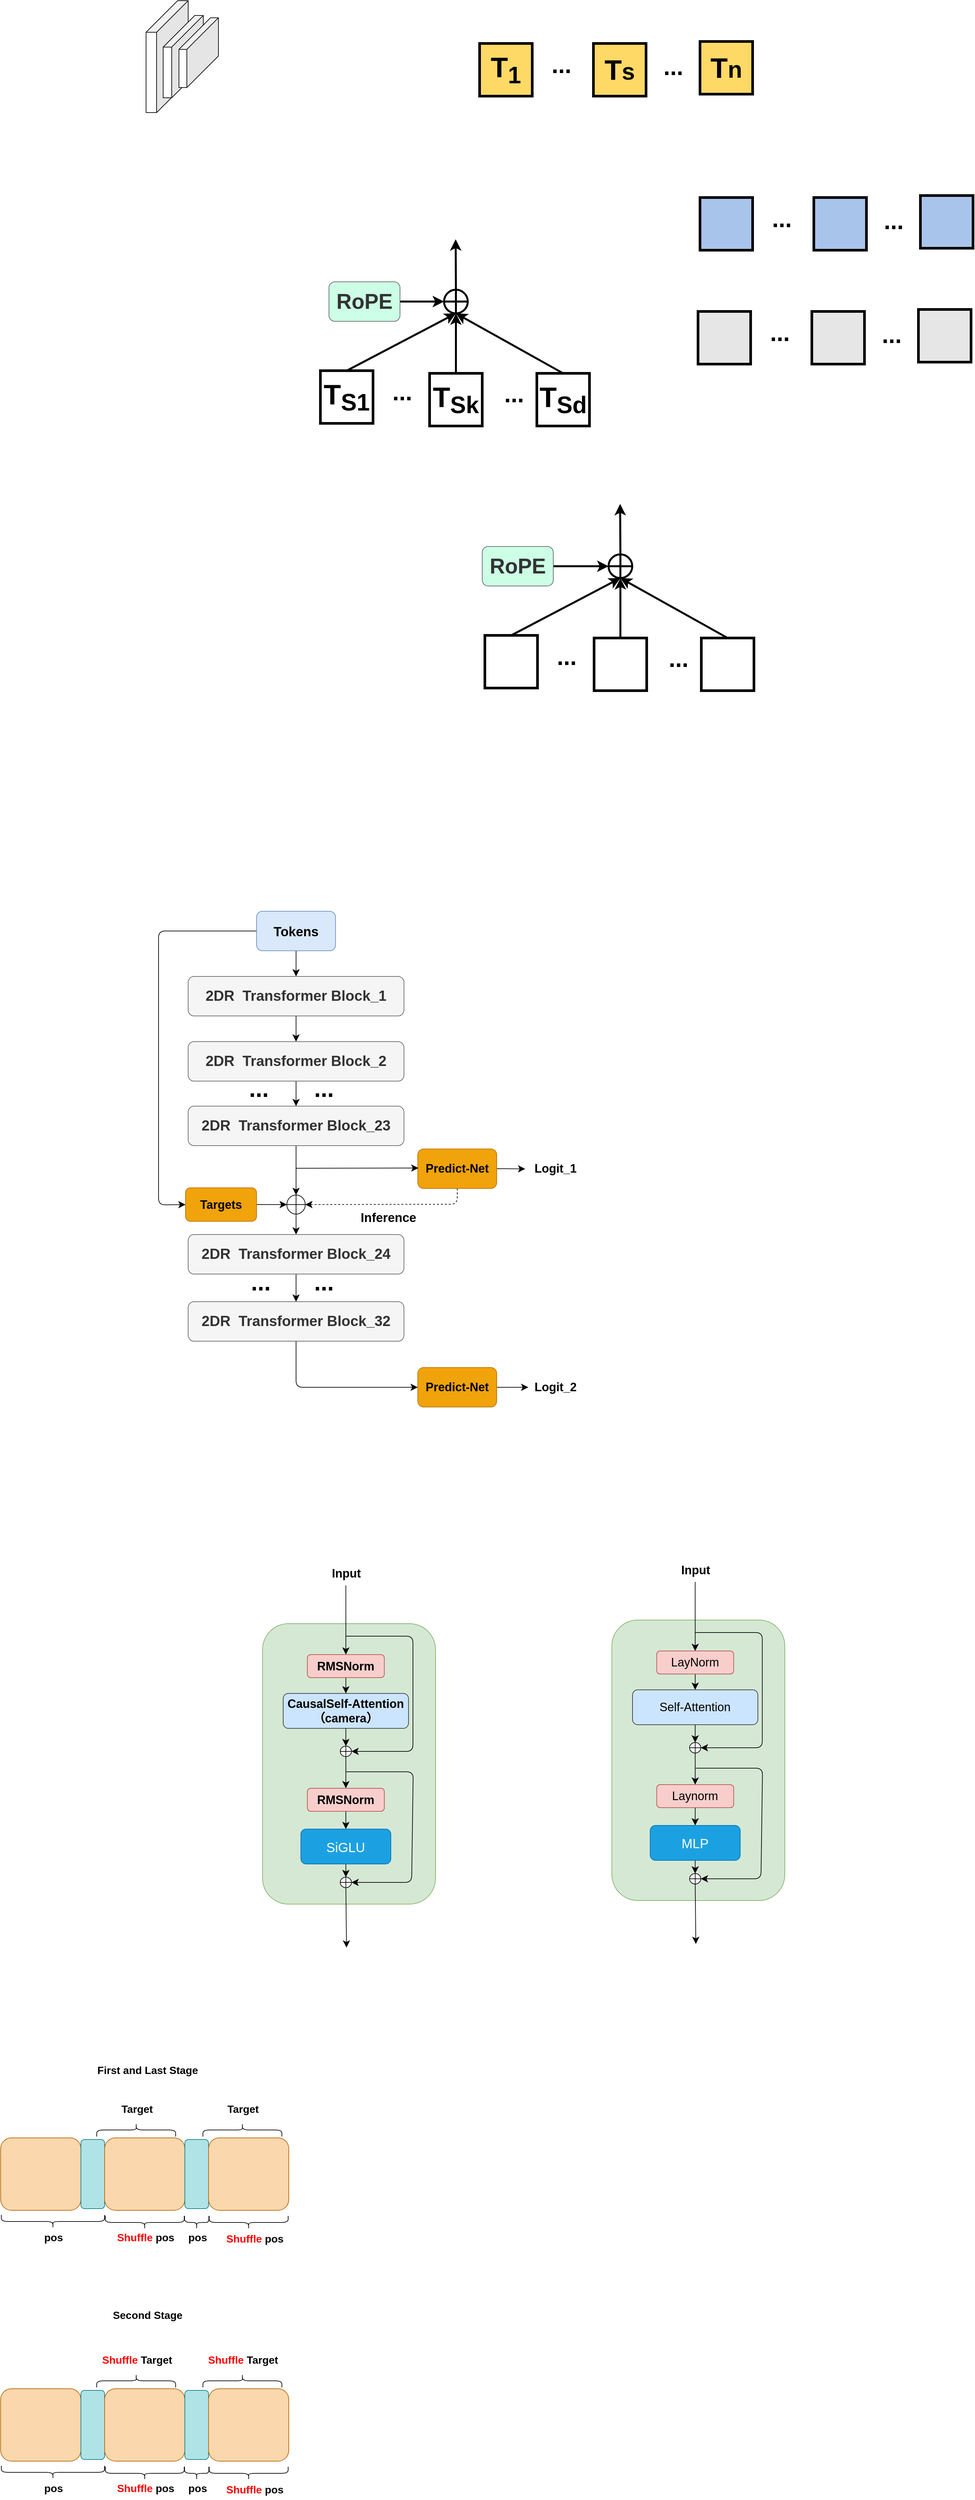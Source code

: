 <mxfile version="25.0.3">
  <diagram name="第 1 页" id="Ulf1pdnDMqi7SPAnJGAT">
    <mxGraphModel dx="1421" dy="1872" grid="0" gridSize="10" guides="1" tooltips="1" connect="1" arrows="1" fold="1" page="0" pageScale="1" pageWidth="827" pageHeight="1169" math="0" shadow="0">
      <root>
        <mxCell id="0" />
        <mxCell id="1" parent="0" />
        <mxCell id="sgSCA6xuzJVySZ0pajvX-1" value="" style="shape=cube;whiteSpace=wrap;html=1;boundedLbl=1;backgroundOutline=1;darkOpacity=0.05;darkOpacity2=0.1;size=48;rotation=0;flipH=1;" vertex="1" parent="1">
          <mxGeometry x="-528" y="-571" width="64" height="170" as="geometry" />
        </mxCell>
        <mxCell id="sgSCA6xuzJVySZ0pajvX-2" value="" style="shape=cube;whiteSpace=wrap;html=1;boundedLbl=1;backgroundOutline=1;darkOpacity=0.05;darkOpacity2=0.1;size=48;rotation=0;flipH=1;" vertex="1" parent="1">
          <mxGeometry x="-502" y="-548.5" width="61" height="125" as="geometry" />
        </mxCell>
        <mxCell id="sgSCA6xuzJVySZ0pajvX-3" value="" style="shape=cube;whiteSpace=wrap;html=1;boundedLbl=1;backgroundOutline=1;darkOpacity=0.05;darkOpacity2=0.1;size=48;rotation=0;flipH=1;" vertex="1" parent="1">
          <mxGeometry x="-478" y="-545" width="60" height="106" as="geometry" />
        </mxCell>
        <mxCell id="sgSCA6xuzJVySZ0pajvX-5" value="&lt;font style=&quot;font-size: 43px;&quot;&gt;&lt;b style=&quot;&quot;&gt;T&lt;sub&gt;1&lt;/sub&gt;&lt;/b&gt;&lt;/font&gt;" style="whiteSpace=wrap;html=1;aspect=fixed;fillColor=#FFD966;strokeColor=#000000;strokeWidth=4;" vertex="1" parent="1">
          <mxGeometry x="-21" y="-506" width="80" height="80" as="geometry" />
        </mxCell>
        <mxCell id="sgSCA6xuzJVySZ0pajvX-6" value="&lt;font style=&quot;&quot;&gt;&lt;b style=&quot;&quot;&gt;&lt;span style=&quot;font-size: 43px;&quot;&gt;T&lt;/span&gt;&lt;span style=&quot;font-size: 35.833px;&quot;&gt;s&lt;/span&gt;&lt;/b&gt;&lt;/font&gt;" style="whiteSpace=wrap;html=1;aspect=fixed;fillColor=#FFD966;strokeColor=#000000;strokeWidth=4;" vertex="1" parent="1">
          <mxGeometry x="152" y="-506" width="80" height="80" as="geometry" />
        </mxCell>
        <mxCell id="sgSCA6xuzJVySZ0pajvX-7" value="&lt;font style=&quot;&quot;&gt;&lt;b style=&quot;&quot;&gt;&lt;span style=&quot;font-size: 43px;&quot;&gt;T&lt;/span&gt;&lt;span style=&quot;font-size: 35.833px;&quot;&gt;n&lt;/span&gt;&lt;/b&gt;&lt;/font&gt;" style="whiteSpace=wrap;html=1;aspect=fixed;fillColor=#FFD966;strokeColor=#000000;strokeWidth=4;" vertex="1" parent="1">
          <mxGeometry x="314" y="-509" width="80" height="80" as="geometry" />
        </mxCell>
        <mxCell id="sgSCA6xuzJVySZ0pajvX-8" value="&lt;font style=&quot;font-size: 36px;&quot;&gt;&lt;b style=&quot;&quot;&gt;...&lt;/b&gt;&lt;/font&gt;" style="text;html=1;align=center;verticalAlign=middle;resizable=0;points=[];autosize=1;strokeColor=none;fillColor=none;fontSize=16;" vertex="1" parent="1">
          <mxGeometry x="79" y="-502" width="48" height="55" as="geometry" />
        </mxCell>
        <mxCell id="sgSCA6xuzJVySZ0pajvX-9" value="&lt;font style=&quot;font-size: 36px;&quot;&gt;&lt;b style=&quot;&quot;&gt;...&lt;/b&gt;&lt;/font&gt;" style="text;html=1;align=center;verticalAlign=middle;resizable=0;points=[];autosize=1;strokeColor=none;fillColor=none;fontSize=16;" vertex="1" parent="1">
          <mxGeometry x="249" y="-499" width="48" height="55" as="geometry" />
        </mxCell>
        <mxCell id="sgSCA6xuzJVySZ0pajvX-19" style="edgeStyle=none;curved=1;rounded=0;orthogonalLoop=1;jettySize=auto;html=1;exitX=0.5;exitY=0;exitDx=0;exitDy=0;entryX=0.5;entryY=1;entryDx=0;entryDy=0;fontSize=12;startSize=8;endSize=8;strokeWidth=3;" edge="1" parent="1" source="sgSCA6xuzJVySZ0pajvX-10" target="sgSCA6xuzJVySZ0pajvX-18">
          <mxGeometry relative="1" as="geometry" />
        </mxCell>
        <mxCell id="sgSCA6xuzJVySZ0pajvX-10" value="&lt;span style=&quot;font-size: 43px;&quot;&gt;&lt;b&gt;T&lt;sub&gt;S1&lt;/sub&gt;&lt;/b&gt;&lt;/span&gt;" style="whiteSpace=wrap;html=1;aspect=fixed;fillColor=none;strokeColor=#000000;strokeWidth=4;" vertex="1" parent="1">
          <mxGeometry x="-263" y="-9" width="80" height="80" as="geometry" />
        </mxCell>
        <mxCell id="sgSCA6xuzJVySZ0pajvX-13" value="&lt;font style=&quot;font-size: 36px;&quot;&gt;&lt;b style=&quot;&quot;&gt;...&lt;/b&gt;&lt;/font&gt;" style="text;html=1;align=center;verticalAlign=middle;resizable=0;points=[];autosize=1;strokeColor=none;fillColor=none;fontSize=16;" vertex="1" parent="1">
          <mxGeometry x="-163" y="-5" width="48" height="55" as="geometry" />
        </mxCell>
        <mxCell id="sgSCA6xuzJVySZ0pajvX-14" value="&lt;font style=&quot;font-size: 36px;&quot;&gt;&lt;b style=&quot;&quot;&gt;...&lt;/b&gt;&lt;/font&gt;" style="text;html=1;align=center;verticalAlign=middle;resizable=0;points=[];autosize=1;strokeColor=none;fillColor=none;fontSize=16;" vertex="1" parent="1">
          <mxGeometry x="7" y="-2" width="48" height="55" as="geometry" />
        </mxCell>
        <mxCell id="sgSCA6xuzJVySZ0pajvX-20" style="edgeStyle=none;curved=1;rounded=0;orthogonalLoop=1;jettySize=auto;html=1;exitX=0.5;exitY=0;exitDx=0;exitDy=0;entryX=0.5;entryY=1;entryDx=0;entryDy=0;fontSize=12;startSize=8;endSize=8;strokeWidth=3;" edge="1" parent="1" source="sgSCA6xuzJVySZ0pajvX-16" target="sgSCA6xuzJVySZ0pajvX-18">
          <mxGeometry relative="1" as="geometry" />
        </mxCell>
        <mxCell id="sgSCA6xuzJVySZ0pajvX-16" value="&lt;span style=&quot;font-size: 43px;&quot;&gt;&lt;b&gt;T&lt;sub&gt;Sk&lt;/sub&gt;&lt;/b&gt;&lt;/span&gt;" style="whiteSpace=wrap;html=1;aspect=fixed;fillColor=none;strokeColor=#000000;strokeWidth=4;" vertex="1" parent="1">
          <mxGeometry x="-97" y="-5" width="80" height="80" as="geometry" />
        </mxCell>
        <mxCell id="sgSCA6xuzJVySZ0pajvX-21" style="edgeStyle=none;curved=1;rounded=0;orthogonalLoop=1;jettySize=auto;html=1;exitX=0.5;exitY=0;exitDx=0;exitDy=0;entryX=0.5;entryY=1;entryDx=0;entryDy=0;fontSize=12;startSize=8;endSize=8;strokeWidth=3;" edge="1" parent="1" source="sgSCA6xuzJVySZ0pajvX-17" target="sgSCA6xuzJVySZ0pajvX-18">
          <mxGeometry relative="1" as="geometry" />
        </mxCell>
        <mxCell id="sgSCA6xuzJVySZ0pajvX-17" value="&lt;span style=&quot;font-size: 43px;&quot;&gt;&lt;b&gt;T&lt;sub&gt;Sd&lt;/sub&gt;&lt;/b&gt;&lt;/span&gt;" style="whiteSpace=wrap;html=1;aspect=fixed;fillColor=none;strokeColor=#000000;strokeWidth=4;" vertex="1" parent="1">
          <mxGeometry x="66" y="-5" width="80" height="80" as="geometry" />
        </mxCell>
        <mxCell id="sgSCA6xuzJVySZ0pajvX-22" style="edgeStyle=none;curved=1;rounded=0;orthogonalLoop=1;jettySize=auto;html=1;exitX=0.5;exitY=0;exitDx=0;exitDy=0;fontSize=12;startSize=8;endSize=8;strokeWidth=3;" edge="1" parent="1" source="sgSCA6xuzJVySZ0pajvX-18">
          <mxGeometry relative="1" as="geometry">
            <mxPoint x="-57.412" y="-208.669" as="targetPoint" />
          </mxGeometry>
        </mxCell>
        <mxCell id="sgSCA6xuzJVySZ0pajvX-18" value="" style="shape=orEllipse;perimeter=ellipsePerimeter;whiteSpace=wrap;html=1;backgroundOutline=1;strokeWidth=3;" vertex="1" parent="1">
          <mxGeometry x="-75" y="-132" width="36" height="36" as="geometry" />
        </mxCell>
        <mxCell id="sgSCA6xuzJVySZ0pajvX-23" value="" style="whiteSpace=wrap;html=1;aspect=fixed;fillColor=#A9C4EB;strokeColor=#000000;strokeWidth=4;" vertex="1" parent="1">
          <mxGeometry x="314" y="-272" width="80" height="80" as="geometry" />
        </mxCell>
        <mxCell id="sgSCA6xuzJVySZ0pajvX-24" value="" style="whiteSpace=wrap;html=1;aspect=fixed;fillColor=#A9C4EB;strokeColor=#000000;strokeWidth=4;" vertex="1" parent="1">
          <mxGeometry x="487" y="-272" width="80" height="80" as="geometry" />
        </mxCell>
        <mxCell id="sgSCA6xuzJVySZ0pajvX-25" value="" style="whiteSpace=wrap;html=1;aspect=fixed;fillColor=#A9C4EB;strokeColor=#000000;strokeWidth=4;" vertex="1" parent="1">
          <mxGeometry x="649" y="-275" width="80" height="80" as="geometry" />
        </mxCell>
        <mxCell id="sgSCA6xuzJVySZ0pajvX-26" value="&lt;font style=&quot;font-size: 36px;&quot;&gt;&lt;b style=&quot;&quot;&gt;...&lt;/b&gt;&lt;/font&gt;" style="text;html=1;align=center;verticalAlign=middle;resizable=0;points=[];autosize=1;strokeColor=none;fillColor=none;fontSize=16;" vertex="1" parent="1">
          <mxGeometry x="414" y="-268" width="48" height="55" as="geometry" />
        </mxCell>
        <mxCell id="sgSCA6xuzJVySZ0pajvX-27" value="&lt;font style=&quot;font-size: 36px;&quot;&gt;&lt;b style=&quot;&quot;&gt;...&lt;/b&gt;&lt;/font&gt;" style="text;html=1;align=center;verticalAlign=middle;resizable=0;points=[];autosize=1;strokeColor=none;fillColor=none;fontSize=16;" vertex="1" parent="1">
          <mxGeometry x="584" y="-265" width="48" height="55" as="geometry" />
        </mxCell>
        <mxCell id="sgSCA6xuzJVySZ0pajvX-28" value="" style="whiteSpace=wrap;html=1;aspect=fixed;fillColor=#E6E6E6;strokeColor=#000000;strokeWidth=4;" vertex="1" parent="1">
          <mxGeometry x="311" y="-99" width="80" height="80" as="geometry" />
        </mxCell>
        <mxCell id="sgSCA6xuzJVySZ0pajvX-29" value="" style="whiteSpace=wrap;html=1;aspect=fixed;fillColor=#E6E6E6;strokeColor=#000000;strokeWidth=4;" vertex="1" parent="1">
          <mxGeometry x="484" y="-99" width="80" height="80" as="geometry" />
        </mxCell>
        <mxCell id="sgSCA6xuzJVySZ0pajvX-30" value="" style="whiteSpace=wrap;html=1;aspect=fixed;fillColor=#E6E6E6;strokeColor=#000000;strokeWidth=4;" vertex="1" parent="1">
          <mxGeometry x="646" y="-102" width="80" height="80" as="geometry" />
        </mxCell>
        <mxCell id="sgSCA6xuzJVySZ0pajvX-31" value="&lt;font style=&quot;font-size: 36px;&quot;&gt;&lt;b style=&quot;&quot;&gt;...&lt;/b&gt;&lt;/font&gt;" style="text;html=1;align=center;verticalAlign=middle;resizable=0;points=[];autosize=1;strokeColor=none;fillColor=none;fontSize=16;" vertex="1" parent="1">
          <mxGeometry x="411" y="-95" width="48" height="55" as="geometry" />
        </mxCell>
        <mxCell id="sgSCA6xuzJVySZ0pajvX-32" value="&lt;font style=&quot;font-size: 36px;&quot;&gt;&lt;b style=&quot;&quot;&gt;...&lt;/b&gt;&lt;/font&gt;" style="text;html=1;align=center;verticalAlign=middle;resizable=0;points=[];autosize=1;strokeColor=none;fillColor=none;fontSize=16;" vertex="1" parent="1">
          <mxGeometry x="581" y="-92" width="48" height="55" as="geometry" />
        </mxCell>
        <mxCell id="sgSCA6xuzJVySZ0pajvX-33" style="edgeStyle=none;curved=1;rounded=0;orthogonalLoop=1;jettySize=auto;html=1;exitX=0.5;exitY=0;exitDx=0;exitDy=0;entryX=0.5;entryY=1;entryDx=0;entryDy=0;fontSize=12;startSize=8;endSize=8;strokeWidth=3;" edge="1" parent="1" source="sgSCA6xuzJVySZ0pajvX-34" target="sgSCA6xuzJVySZ0pajvX-42">
          <mxGeometry relative="1" as="geometry" />
        </mxCell>
        <mxCell id="sgSCA6xuzJVySZ0pajvX-34" value="" style="whiteSpace=wrap;html=1;aspect=fixed;fillColor=none;strokeColor=#000000;strokeWidth=4;" vertex="1" parent="1">
          <mxGeometry x="-13" y="393" width="80" height="80" as="geometry" />
        </mxCell>
        <mxCell id="sgSCA6xuzJVySZ0pajvX-35" value="&lt;font style=&quot;font-size: 36px;&quot;&gt;&lt;b style=&quot;&quot;&gt;...&lt;/b&gt;&lt;/font&gt;" style="text;html=1;align=center;verticalAlign=middle;resizable=0;points=[];autosize=1;strokeColor=none;fillColor=none;fontSize=16;" vertex="1" parent="1">
          <mxGeometry x="87" y="397" width="48" height="55" as="geometry" />
        </mxCell>
        <mxCell id="sgSCA6xuzJVySZ0pajvX-36" value="&lt;font style=&quot;font-size: 36px;&quot;&gt;&lt;b style=&quot;&quot;&gt;...&lt;/b&gt;&lt;/font&gt;" style="text;html=1;align=center;verticalAlign=middle;resizable=0;points=[];autosize=1;strokeColor=none;fillColor=none;fontSize=16;" vertex="1" parent="1">
          <mxGeometry x="257" y="400" width="48" height="55" as="geometry" />
        </mxCell>
        <mxCell id="sgSCA6xuzJVySZ0pajvX-37" style="edgeStyle=none;curved=1;rounded=0;orthogonalLoop=1;jettySize=auto;html=1;exitX=0.5;exitY=0;exitDx=0;exitDy=0;entryX=0.5;entryY=1;entryDx=0;entryDy=0;fontSize=12;startSize=8;endSize=8;strokeWidth=3;" edge="1" parent="1" source="sgSCA6xuzJVySZ0pajvX-38" target="sgSCA6xuzJVySZ0pajvX-42">
          <mxGeometry relative="1" as="geometry" />
        </mxCell>
        <mxCell id="sgSCA6xuzJVySZ0pajvX-38" value="" style="whiteSpace=wrap;html=1;aspect=fixed;fillColor=none;strokeColor=#000000;strokeWidth=4;" vertex="1" parent="1">
          <mxGeometry x="153" y="397" width="80" height="80" as="geometry" />
        </mxCell>
        <mxCell id="sgSCA6xuzJVySZ0pajvX-39" style="edgeStyle=none;curved=1;rounded=0;orthogonalLoop=1;jettySize=auto;html=1;exitX=0.5;exitY=0;exitDx=0;exitDy=0;entryX=0.5;entryY=1;entryDx=0;entryDy=0;fontSize=12;startSize=8;endSize=8;strokeWidth=3;" edge="1" parent="1" source="sgSCA6xuzJVySZ0pajvX-40" target="sgSCA6xuzJVySZ0pajvX-42">
          <mxGeometry relative="1" as="geometry" />
        </mxCell>
        <mxCell id="sgSCA6xuzJVySZ0pajvX-40" value="" style="whiteSpace=wrap;html=1;aspect=fixed;fillColor=none;strokeColor=#000000;strokeWidth=4;" vertex="1" parent="1">
          <mxGeometry x="316" y="397" width="80" height="80" as="geometry" />
        </mxCell>
        <mxCell id="sgSCA6xuzJVySZ0pajvX-41" style="edgeStyle=none;curved=1;rounded=0;orthogonalLoop=1;jettySize=auto;html=1;exitX=0.5;exitY=0;exitDx=0;exitDy=0;fontSize=12;startSize=8;endSize=8;strokeWidth=3;" edge="1" parent="1" source="sgSCA6xuzJVySZ0pajvX-42">
          <mxGeometry relative="1" as="geometry">
            <mxPoint x="192.588" y="193.331" as="targetPoint" />
          </mxGeometry>
        </mxCell>
        <mxCell id="sgSCA6xuzJVySZ0pajvX-42" value="" style="shape=orEllipse;perimeter=ellipsePerimeter;whiteSpace=wrap;html=1;backgroundOutline=1;strokeWidth=3;" vertex="1" parent="1">
          <mxGeometry x="175" y="270" width="36" height="36" as="geometry" />
        </mxCell>
        <mxCell id="sgSCA6xuzJVySZ0pajvX-45" style="edgeStyle=none;curved=1;rounded=0;orthogonalLoop=1;jettySize=auto;html=1;entryX=0;entryY=0.5;entryDx=0;entryDy=0;fontSize=12;startSize=8;endSize=8;strokeWidth=3;" edge="1" parent="1" source="sgSCA6xuzJVySZ0pajvX-44" target="sgSCA6xuzJVySZ0pajvX-18">
          <mxGeometry relative="1" as="geometry" />
        </mxCell>
        <mxCell id="sgSCA6xuzJVySZ0pajvX-44" value="&lt;b&gt;&lt;font style=&quot;font-size: 32px;&quot;&gt;RoPE&lt;/font&gt;&lt;/b&gt;" style="rounded=1;whiteSpace=wrap;html=1;fillColor=#CCFFE6;fontColor=#333333;strokeColor=#666666;" vertex="1" parent="1">
          <mxGeometry x="-250" y="-144" width="108" height="60" as="geometry" />
        </mxCell>
        <mxCell id="sgSCA6xuzJVySZ0pajvX-47" style="edgeStyle=none;curved=1;rounded=0;orthogonalLoop=1;jettySize=auto;html=1;entryX=0;entryY=0.5;entryDx=0;entryDy=0;fontSize=12;startSize=8;endSize=8;strokeWidth=3;" edge="1" parent="1" source="sgSCA6xuzJVySZ0pajvX-46" target="sgSCA6xuzJVySZ0pajvX-42">
          <mxGeometry relative="1" as="geometry" />
        </mxCell>
        <mxCell id="sgSCA6xuzJVySZ0pajvX-46" value="&lt;b&gt;&lt;font style=&quot;font-size: 32px;&quot;&gt;RoPE&lt;/font&gt;&lt;/b&gt;" style="rounded=1;whiteSpace=wrap;html=1;fillColor=#CCFFE6;fontColor=#333333;strokeColor=#666666;" vertex="1" parent="1">
          <mxGeometry x="-17" y="258" width="108" height="60" as="geometry" />
        </mxCell>
        <mxCell id="sgSCA6xuzJVySZ0pajvX-50" style="edgeStyle=none;curved=1;rounded=0;orthogonalLoop=1;jettySize=auto;html=1;exitX=0.5;exitY=1;exitDx=0;exitDy=0;entryX=0.5;entryY=0;entryDx=0;entryDy=0;fontSize=12;startSize=8;endSize=8;" edge="1" parent="1" source="sgSCA6xuzJVySZ0pajvX-48" target="sgSCA6xuzJVySZ0pajvX-49">
          <mxGeometry relative="1" as="geometry" />
        </mxCell>
        <mxCell id="sgSCA6xuzJVySZ0pajvX-48" value="&lt;font style=&quot;font-size: 22px;&quot;&gt;&lt;b&gt;2DR&amp;nbsp; Transformer Block_1&lt;/b&gt;&lt;/font&gt;" style="rounded=1;whiteSpace=wrap;html=1;fillColor=#f5f5f5;fontColor=#333333;strokeColor=#666666;" vertex="1" parent="1">
          <mxGeometry x="-464" y="911" width="328" height="60" as="geometry" />
        </mxCell>
        <mxCell id="sgSCA6xuzJVySZ0pajvX-60" style="edgeStyle=none;curved=1;rounded=0;orthogonalLoop=1;jettySize=auto;html=1;exitX=0.5;exitY=1;exitDx=0;exitDy=0;fontSize=12;startSize=8;endSize=8;entryX=0.5;entryY=0;entryDx=0;entryDy=0;" edge="1" parent="1" source="sgSCA6xuzJVySZ0pajvX-49" target="sgSCA6xuzJVySZ0pajvX-59">
          <mxGeometry relative="1" as="geometry">
            <mxPoint x="-299.765" y="1136.429" as="targetPoint" />
          </mxGeometry>
        </mxCell>
        <mxCell id="sgSCA6xuzJVySZ0pajvX-49" value="&lt;font style=&quot;font-size: 22px;&quot;&gt;&lt;b&gt;2DR&amp;nbsp; Transformer Block_2&lt;/b&gt;&lt;/font&gt;" style="rounded=1;whiteSpace=wrap;html=1;fillColor=#f5f5f5;fontColor=#333333;strokeColor=#666666;" vertex="1" parent="1">
          <mxGeometry x="-464" y="1010" width="328" height="60" as="geometry" />
        </mxCell>
        <mxCell id="sgSCA6xuzJVySZ0pajvX-58" style="edgeStyle=none;curved=1;rounded=0;orthogonalLoop=1;jettySize=auto;html=1;exitX=0.5;exitY=1;exitDx=0;exitDy=0;entryX=0.5;entryY=0;entryDx=0;entryDy=0;fontSize=12;startSize=8;endSize=8;" edge="1" parent="1" source="sgSCA6xuzJVySZ0pajvX-57" target="sgSCA6xuzJVySZ0pajvX-48">
          <mxGeometry relative="1" as="geometry" />
        </mxCell>
        <mxCell id="sgSCA6xuzJVySZ0pajvX-123" style="edgeStyle=none;curved=0;rounded=1;orthogonalLoop=1;jettySize=auto;html=1;exitX=0;exitY=0.5;exitDx=0;exitDy=0;entryX=0;entryY=0.5;entryDx=0;entryDy=0;fontSize=12;startSize=8;endSize=8;" edge="1" parent="1" source="sgSCA6xuzJVySZ0pajvX-57" target="sgSCA6xuzJVySZ0pajvX-80">
          <mxGeometry relative="1" as="geometry">
            <Array as="points">
              <mxPoint x="-509" y="842" />
              <mxPoint x="-509" y="1258" />
            </Array>
          </mxGeometry>
        </mxCell>
        <mxCell id="sgSCA6xuzJVySZ0pajvX-57" value="&lt;b&gt;&lt;font style=&quot;font-size: 20px;&quot;&gt;Tokens&lt;/font&gt;&lt;/b&gt;" style="rounded=1;whiteSpace=wrap;html=1;fillColor=#dae8fc;strokeColor=#6c8ebf;" vertex="1" parent="1">
          <mxGeometry x="-360" y="812" width="120" height="60" as="geometry" />
        </mxCell>
        <mxCell id="sgSCA6xuzJVySZ0pajvX-63" style="edgeStyle=none;curved=1;rounded=0;orthogonalLoop=1;jettySize=auto;html=1;exitX=0.5;exitY=1;exitDx=0;exitDy=0;fontSize=12;startSize=8;endSize=8;entryX=0.5;entryY=0;entryDx=0;entryDy=0;" edge="1" parent="1" source="sgSCA6xuzJVySZ0pajvX-59" target="sgSCA6xuzJVySZ0pajvX-68">
          <mxGeometry relative="1" as="geometry">
            <mxPoint x="-300" y="1259" as="targetPoint" />
          </mxGeometry>
        </mxCell>
        <mxCell id="sgSCA6xuzJVySZ0pajvX-59" value="&lt;font style=&quot;font-size: 22px;&quot;&gt;&lt;b&gt;2DR&amp;nbsp; Transformer Block_23&lt;/b&gt;&lt;/font&gt;" style="rounded=1;whiteSpace=wrap;html=1;fillColor=#f5f5f5;fontColor=#333333;strokeColor=#666666;" vertex="1" parent="1">
          <mxGeometry x="-464" y="1108" width="328" height="60" as="geometry" />
        </mxCell>
        <mxCell id="sgSCA6xuzJVySZ0pajvX-61" value="&lt;font style=&quot;font-size: 36px;&quot;&gt;&lt;b style=&quot;&quot;&gt;...&lt;/b&gt;&lt;/font&gt;" style="text;html=1;align=center;verticalAlign=middle;resizable=0;points=[];autosize=1;strokeColor=none;fillColor=none;fontSize=16;" vertex="1" parent="1">
          <mxGeometry x="-381" y="1053" width="48" height="55" as="geometry" />
        </mxCell>
        <mxCell id="sgSCA6xuzJVySZ0pajvX-62" value="&lt;font style=&quot;font-size: 36px;&quot;&gt;&lt;b style=&quot;&quot;&gt;...&lt;/b&gt;&lt;/font&gt;" style="text;html=1;align=center;verticalAlign=middle;resizable=0;points=[];autosize=1;strokeColor=none;fillColor=none;fontSize=16;" vertex="1" parent="1">
          <mxGeometry x="-282" y="1053" width="48" height="55" as="geometry" />
        </mxCell>
        <mxCell id="sgSCA6xuzJVySZ0pajvX-69" style="edgeStyle=none;curved=1;rounded=0;orthogonalLoop=1;jettySize=auto;html=1;exitX=1;exitY=0.5;exitDx=0;exitDy=0;fontSize=12;startSize=8;endSize=8;" edge="1" parent="1" source="sgSCA6xuzJVySZ0pajvX-64">
          <mxGeometry relative="1" as="geometry">
            <mxPoint x="48.344" y="1203.353" as="targetPoint" />
          </mxGeometry>
        </mxCell>
        <mxCell id="sgSCA6xuzJVySZ0pajvX-70" style="edgeStyle=none;curved=0;rounded=1;orthogonalLoop=1;jettySize=auto;html=1;exitX=0.5;exitY=1;exitDx=0;exitDy=0;entryX=1;entryY=0.5;entryDx=0;entryDy=0;fontSize=12;startSize=8;endSize=8;dashed=1;" edge="1" parent="1" source="sgSCA6xuzJVySZ0pajvX-64" target="sgSCA6xuzJVySZ0pajvX-68">
          <mxGeometry relative="1" as="geometry">
            <Array as="points">
              <mxPoint x="-55" y="1257" />
            </Array>
          </mxGeometry>
        </mxCell>
        <mxCell id="sgSCA6xuzJVySZ0pajvX-64" value="&lt;b&gt;&lt;font style=&quot;font-size: 18px;&quot;&gt;Predict-Net&lt;/font&gt;&lt;/b&gt;" style="rounded=1;whiteSpace=wrap;html=1;fillColor=#f0a30a;fontColor=#000000;strokeColor=#BD7000;" vertex="1" parent="1">
          <mxGeometry x="-115" y="1173" width="120" height="60" as="geometry" />
        </mxCell>
        <mxCell id="sgSCA6xuzJVySZ0pajvX-67" value="" style="endArrow=classic;html=1;rounded=0;fontSize=12;startSize=8;endSize=8;curved=1;" edge="1" parent="1">
          <mxGeometry width="50" height="50" relative="1" as="geometry">
            <mxPoint x="-300" y="1202.41" as="sourcePoint" />
            <mxPoint x="-114" y="1202" as="targetPoint" />
          </mxGeometry>
        </mxCell>
        <mxCell id="sgSCA6xuzJVySZ0pajvX-73" style="edgeStyle=none;curved=1;rounded=0;orthogonalLoop=1;jettySize=auto;html=1;exitX=0.5;exitY=1;exitDx=0;exitDy=0;entryX=0.5;entryY=0;entryDx=0;entryDy=0;fontSize=12;startSize=8;endSize=8;" edge="1" parent="1" source="sgSCA6xuzJVySZ0pajvX-68" target="sgSCA6xuzJVySZ0pajvX-72">
          <mxGeometry relative="1" as="geometry" />
        </mxCell>
        <mxCell id="sgSCA6xuzJVySZ0pajvX-68" value="" style="shape=orEllipse;perimeter=ellipsePerimeter;whiteSpace=wrap;html=1;backgroundOutline=1;" vertex="1" parent="1">
          <mxGeometry x="-314" y="1243" width="28" height="29" as="geometry" />
        </mxCell>
        <mxCell id="sgSCA6xuzJVySZ0pajvX-71" value="&lt;b&gt;&lt;font style=&quot;font-size: 18px;&quot;&gt;Logit_1&lt;/font&gt;&lt;/b&gt;" style="text;html=1;align=center;verticalAlign=middle;resizable=0;points=[];autosize=1;strokeColor=none;fillColor=none;fontSize=16;" vertex="1" parent="1">
          <mxGeometry x="53" y="1186" width="82" height="34" as="geometry" />
        </mxCell>
        <mxCell id="sgSCA6xuzJVySZ0pajvX-75" style="edgeStyle=none;curved=1;rounded=0;orthogonalLoop=1;jettySize=auto;html=1;exitX=0.5;exitY=1;exitDx=0;exitDy=0;entryX=0.5;entryY=0;entryDx=0;entryDy=0;fontSize=12;startSize=8;endSize=8;" edge="1" parent="1" source="sgSCA6xuzJVySZ0pajvX-72" target="sgSCA6xuzJVySZ0pajvX-74">
          <mxGeometry relative="1" as="geometry" />
        </mxCell>
        <mxCell id="sgSCA6xuzJVySZ0pajvX-72" value="&lt;font style=&quot;font-size: 22px;&quot;&gt;&lt;b&gt;2DR&amp;nbsp; Transformer Block_24&lt;/b&gt;&lt;/font&gt;" style="rounded=1;whiteSpace=wrap;html=1;fillColor=#f5f5f5;fontColor=#333333;strokeColor=#666666;" vertex="1" parent="1">
          <mxGeometry x="-464" y="1303" width="328" height="60" as="geometry" />
        </mxCell>
        <mxCell id="sgSCA6xuzJVySZ0pajvX-83" style="edgeStyle=none;curved=0;rounded=1;orthogonalLoop=1;jettySize=auto;html=1;exitX=0.5;exitY=1;exitDx=0;exitDy=0;entryX=0;entryY=0.5;entryDx=0;entryDy=0;fontSize=12;startSize=8;endSize=8;" edge="1" parent="1" source="sgSCA6xuzJVySZ0pajvX-74" target="sgSCA6xuzJVySZ0pajvX-82">
          <mxGeometry relative="1" as="geometry">
            <Array as="points">
              <mxPoint x="-300" y="1535" />
            </Array>
          </mxGeometry>
        </mxCell>
        <mxCell id="sgSCA6xuzJVySZ0pajvX-74" value="&lt;font style=&quot;font-size: 22px;&quot;&gt;&lt;b&gt;2DR&amp;nbsp; Transformer Block_32&lt;/b&gt;&lt;/font&gt;" style="rounded=1;whiteSpace=wrap;html=1;fillColor=#f5f5f5;fontColor=#333333;strokeColor=#666666;" vertex="1" parent="1">
          <mxGeometry x="-464" y="1405" width="328" height="60" as="geometry" />
        </mxCell>
        <mxCell id="sgSCA6xuzJVySZ0pajvX-76" value="&lt;font style=&quot;font-size: 36px;&quot;&gt;&lt;b style=&quot;&quot;&gt;...&lt;/b&gt;&lt;/font&gt;" style="text;html=1;align=center;verticalAlign=middle;resizable=0;points=[];autosize=1;strokeColor=none;fillColor=none;fontSize=16;" vertex="1" parent="1">
          <mxGeometry x="-378" y="1347" width="48" height="55" as="geometry" />
        </mxCell>
        <mxCell id="sgSCA6xuzJVySZ0pajvX-77" value="&lt;font style=&quot;font-size: 36px;&quot;&gt;&lt;b style=&quot;&quot;&gt;...&lt;/b&gt;&lt;/font&gt;" style="text;html=1;align=center;verticalAlign=middle;resizable=0;points=[];autosize=1;strokeColor=none;fillColor=none;fontSize=16;" vertex="1" parent="1">
          <mxGeometry x="-282" y="1347" width="48" height="55" as="geometry" />
        </mxCell>
        <mxCell id="sgSCA6xuzJVySZ0pajvX-78" value="&lt;b&gt;&lt;font style=&quot;font-size: 19px;&quot;&gt;Inference&lt;/font&gt;&lt;/b&gt;" style="text;html=1;align=center;verticalAlign=middle;resizable=0;points=[];autosize=1;strokeColor=none;fillColor=none;fontSize=16;" vertex="1" parent="1">
          <mxGeometry x="-211" y="1260" width="102" height="35" as="geometry" />
        </mxCell>
        <mxCell id="sgSCA6xuzJVySZ0pajvX-81" style="edgeStyle=none;curved=1;rounded=0;orthogonalLoop=1;jettySize=auto;html=1;exitX=1;exitY=0.5;exitDx=0;exitDy=0;entryX=0;entryY=0.5;entryDx=0;entryDy=0;fontSize=12;startSize=8;endSize=8;" edge="1" parent="1" source="sgSCA6xuzJVySZ0pajvX-80" target="sgSCA6xuzJVySZ0pajvX-68">
          <mxGeometry relative="1" as="geometry" />
        </mxCell>
        <mxCell id="sgSCA6xuzJVySZ0pajvX-80" value="&lt;span style=&quot;font-size: 18px;&quot;&gt;&lt;b&gt;Targets&lt;/b&gt;&lt;/span&gt;" style="rounded=1;whiteSpace=wrap;html=1;fillColor=#f0a30a;fontColor=#000000;strokeColor=#BD7000;" vertex="1" parent="1">
          <mxGeometry x="-468" y="1232" width="108" height="51" as="geometry" />
        </mxCell>
        <mxCell id="sgSCA6xuzJVySZ0pajvX-85" style="edgeStyle=none;curved=1;rounded=0;orthogonalLoop=1;jettySize=auto;html=1;exitX=1;exitY=0.5;exitDx=0;exitDy=0;fontSize=12;startSize=8;endSize=8;" edge="1" parent="1" source="sgSCA6xuzJVySZ0pajvX-82" target="sgSCA6xuzJVySZ0pajvX-84">
          <mxGeometry relative="1" as="geometry" />
        </mxCell>
        <mxCell id="sgSCA6xuzJVySZ0pajvX-82" value="&lt;b&gt;&lt;font style=&quot;font-size: 18px;&quot;&gt;Predict-Net&lt;/font&gt;&lt;/b&gt;" style="rounded=1;whiteSpace=wrap;html=1;fillColor=#f0a30a;fontColor=#000000;strokeColor=#BD7000;" vertex="1" parent="1">
          <mxGeometry x="-115" y="1505" width="120" height="60" as="geometry" />
        </mxCell>
        <mxCell id="sgSCA6xuzJVySZ0pajvX-84" value="&lt;b&gt;&lt;font style=&quot;font-size: 18px;&quot;&gt;Logit_2&lt;/font&gt;&lt;/b&gt;" style="text;html=1;align=center;verticalAlign=middle;resizable=0;points=[];autosize=1;strokeColor=none;fillColor=none;fontSize=16;" vertex="1" parent="1">
          <mxGeometry x="53" y="1518" width="82" height="34" as="geometry" />
        </mxCell>
        <mxCell id="sgSCA6xuzJVySZ0pajvX-86" value="" style="rounded=1;whiteSpace=wrap;html=1;fillColor=#d5e8d4;strokeColor=#82b366;" vertex="1" parent="1">
          <mxGeometry x="-351" y="1894" width="263" height="426" as="geometry" />
        </mxCell>
        <mxCell id="sgSCA6xuzJVySZ0pajvX-87" style="edgeStyle=none;curved=1;rounded=0;orthogonalLoop=1;jettySize=auto;html=1;exitX=0.5;exitY=1;exitDx=0;exitDy=0;fontSize=12;startSize=8;endSize=8;entryX=0.5;entryY=0;entryDx=0;entryDy=0;" edge="1" parent="1" target="sgSCA6xuzJVySZ0pajvX-90">
          <mxGeometry relative="1" as="geometry">
            <mxPoint x="-224.363" y="1894.974" as="targetPoint" />
            <mxPoint x="-224.3" y="1836.0" as="sourcePoint" />
          </mxGeometry>
        </mxCell>
        <mxCell id="sgSCA6xuzJVySZ0pajvX-89" style="edgeStyle=none;curved=1;rounded=0;orthogonalLoop=1;jettySize=auto;html=1;exitX=0.5;exitY=1;exitDx=0;exitDy=0;entryX=0.5;entryY=0;entryDx=0;entryDy=0;fontSize=12;startSize=8;endSize=8;" edge="1" parent="1" source="sgSCA6xuzJVySZ0pajvX-90" target="sgSCA6xuzJVySZ0pajvX-92">
          <mxGeometry relative="1" as="geometry" />
        </mxCell>
        <mxCell id="sgSCA6xuzJVySZ0pajvX-90" value="&lt;span style=&quot;font-size: 18px;&quot;&gt;&lt;b&gt;RMSNorm&lt;/b&gt;&lt;/span&gt;" style="rounded=1;whiteSpace=wrap;html=1;fillColor=#f8cecc;strokeColor=#b85450;" vertex="1" parent="1">
          <mxGeometry x="-282.81" y="1941" width="117" height="35" as="geometry" />
        </mxCell>
        <mxCell id="sgSCA6xuzJVySZ0pajvX-91" style="edgeStyle=none;curved=1;rounded=0;orthogonalLoop=1;jettySize=auto;html=1;exitX=0.5;exitY=1;exitDx=0;exitDy=0;entryX=0.5;entryY=0;entryDx=0;entryDy=0;fontSize=12;startSize=8;endSize=8;" edge="1" parent="1" source="sgSCA6xuzJVySZ0pajvX-92" target="sgSCA6xuzJVySZ0pajvX-96">
          <mxGeometry relative="1" as="geometry" />
        </mxCell>
        <mxCell id="sgSCA6xuzJVySZ0pajvX-92" value="&lt;b style=&quot;font-size: 18px;&quot;&gt;CausalSelf-Attention（&lt;/b&gt;&lt;span style=&quot;font-size: 18px;&quot;&gt;&lt;b&gt;camera&lt;/b&gt;&lt;/span&gt;&lt;b style=&quot;font-size: 18px;&quot;&gt;）&lt;/b&gt;" style="rounded=1;whiteSpace=wrap;html=1;fillColor=#cce5ff;strokeColor=#36393d;" vertex="1" parent="1">
          <mxGeometry x="-319.56" y="2000" width="190.5" height="53" as="geometry" />
        </mxCell>
        <mxCell id="sgSCA6xuzJVySZ0pajvX-93" style="edgeStyle=none;curved=1;rounded=0;orthogonalLoop=1;jettySize=auto;html=1;exitX=0.5;exitY=1;exitDx=0;exitDy=0;entryX=0.5;entryY=0;entryDx=0;entryDy=0;fontSize=12;startSize=8;endSize=8;" edge="1" parent="1" source="sgSCA6xuzJVySZ0pajvX-94" target="sgSCA6xuzJVySZ0pajvX-98">
          <mxGeometry relative="1" as="geometry" />
        </mxCell>
        <mxCell id="sgSCA6xuzJVySZ0pajvX-94" value="&lt;b style=&quot;font-size: 18px;&quot;&gt;RMSNorm&lt;/b&gt;" style="rounded=1;whiteSpace=wrap;html=1;fillColor=#f8cecc;strokeColor=#b85450;" vertex="1" parent="1">
          <mxGeometry x="-282.8" y="2144" width="117" height="35" as="geometry" />
        </mxCell>
        <mxCell id="sgSCA6xuzJVySZ0pajvX-95" style="edgeStyle=none;curved=1;rounded=0;orthogonalLoop=1;jettySize=auto;html=1;exitX=0.5;exitY=1;exitDx=0;exitDy=0;entryX=0.5;entryY=0;entryDx=0;entryDy=0;fontSize=12;startSize=8;endSize=8;" edge="1" parent="1" source="sgSCA6xuzJVySZ0pajvX-96" target="sgSCA6xuzJVySZ0pajvX-94">
          <mxGeometry relative="1" as="geometry" />
        </mxCell>
        <mxCell id="sgSCA6xuzJVySZ0pajvX-96" value="" style="shape=orEllipse;perimeter=ellipsePerimeter;whiteSpace=wrap;html=1;backgroundOutline=1;rounded=0;" vertex="1" parent="1">
          <mxGeometry x="-232.81" y="2080" width="17" height="16" as="geometry" />
        </mxCell>
        <mxCell id="sgSCA6xuzJVySZ0pajvX-97" style="edgeStyle=none;curved=1;rounded=0;orthogonalLoop=1;jettySize=auto;html=1;exitX=0.5;exitY=1;exitDx=0;exitDy=0;entryX=0.5;entryY=0;entryDx=0;entryDy=0;fontSize=12;startSize=8;endSize=8;" edge="1" parent="1" source="sgSCA6xuzJVySZ0pajvX-98" target="sgSCA6xuzJVySZ0pajvX-102">
          <mxGeometry relative="1" as="geometry" />
        </mxCell>
        <mxCell id="sgSCA6xuzJVySZ0pajvX-98" value="&lt;font style=&quot;font-size: 20px;&quot;&gt;SiGLU&lt;/font&gt;" style="rounded=1;whiteSpace=wrap;html=1;fillColor=#1ba1e2;fontColor=#ffffff;strokeColor=#006EAF;" vertex="1" parent="1">
          <mxGeometry x="-292.68" y="2206" width="136.75" height="53" as="geometry" />
        </mxCell>
        <mxCell id="sgSCA6xuzJVySZ0pajvX-99" value="" style="endArrow=classic;html=1;rounded=1;fontSize=12;startSize=8;endSize=8;curved=0;entryX=1;entryY=0.5;entryDx=0;entryDy=0;" edge="1" parent="1" target="sgSCA6xuzJVySZ0pajvX-96">
          <mxGeometry width="50" height="50" relative="1" as="geometry">
            <mxPoint x="-224.06" y="1913" as="sourcePoint" />
            <mxPoint x="-129.06" y="1995" as="targetPoint" />
            <Array as="points">
              <mxPoint x="-122.31" y="1913" />
              <mxPoint x="-122.31" y="2088" />
            </Array>
          </mxGeometry>
        </mxCell>
        <mxCell id="sgSCA6xuzJVySZ0pajvX-100" value="" style="endArrow=classic;html=1;rounded=1;fontSize=12;startSize=8;endSize=8;curved=0;entryX=1;entryY=0.5;entryDx=0;entryDy=0;" edge="1" parent="1" target="sgSCA6xuzJVySZ0pajvX-102">
          <mxGeometry width="50" height="50" relative="1" as="geometry">
            <mxPoint x="-223.68" y="2119" as="sourcePoint" />
            <mxPoint x="-107.31" y="2370" as="targetPoint" />
            <Array as="points">
              <mxPoint x="-121.93" y="2119" />
              <mxPoint x="-124.31" y="2287" />
            </Array>
          </mxGeometry>
        </mxCell>
        <mxCell id="sgSCA6xuzJVySZ0pajvX-101" style="edgeStyle=none;curved=1;rounded=0;orthogonalLoop=1;jettySize=auto;html=1;exitX=0.5;exitY=1;exitDx=0;exitDy=0;fontSize=12;startSize=8;endSize=8;entryX=0.5;entryY=0;entryDx=0;entryDy=0;" edge="1" parent="1" source="sgSCA6xuzJVySZ0pajvX-102">
          <mxGeometry relative="1" as="geometry">
            <mxPoint x="-223.31" y="2386" as="targetPoint" />
          </mxGeometry>
        </mxCell>
        <mxCell id="sgSCA6xuzJVySZ0pajvX-102" value="" style="shape=orEllipse;perimeter=ellipsePerimeter;whiteSpace=wrap;html=1;backgroundOutline=1;rounded=0;" vertex="1" parent="1">
          <mxGeometry x="-232.8" y="2279" width="17" height="16" as="geometry" />
        </mxCell>
        <mxCell id="sgSCA6xuzJVySZ0pajvX-104" value="&lt;b&gt;&lt;font style=&quot;font-size: 18px;&quot;&gt;Input&lt;/font&gt;&lt;/b&gt;" style="text;html=1;align=center;verticalAlign=middle;resizable=0;points=[];autosize=1;strokeColor=none;fillColor=none;fontSize=16;" vertex="1" parent="1">
          <mxGeometry x="-255.31" y="1801" width="62" height="34" as="geometry" />
        </mxCell>
        <mxCell id="sgSCA6xuzJVySZ0pajvX-105" value="" style="rounded=1;whiteSpace=wrap;html=1;fillColor=#d5e8d4;strokeColor=#82b366;" vertex="1" parent="1">
          <mxGeometry x="180" y="1888.5" width="263" height="426" as="geometry" />
        </mxCell>
        <mxCell id="sgSCA6xuzJVySZ0pajvX-106" style="edgeStyle=none;curved=1;rounded=0;orthogonalLoop=1;jettySize=auto;html=1;exitX=0.5;exitY=1;exitDx=0;exitDy=0;fontSize=12;startSize=8;endSize=8;entryX=0.5;entryY=0;entryDx=0;entryDy=0;" edge="1" parent="1" target="sgSCA6xuzJVySZ0pajvX-108">
          <mxGeometry relative="1" as="geometry">
            <mxPoint x="306.637" y="1889.474" as="targetPoint" />
            <mxPoint x="306.7" y="1830.5" as="sourcePoint" />
          </mxGeometry>
        </mxCell>
        <mxCell id="sgSCA6xuzJVySZ0pajvX-107" style="edgeStyle=none;curved=1;rounded=0;orthogonalLoop=1;jettySize=auto;html=1;exitX=0.5;exitY=1;exitDx=0;exitDy=0;entryX=0.5;entryY=0;entryDx=0;entryDy=0;fontSize=12;startSize=8;endSize=8;" edge="1" parent="1" source="sgSCA6xuzJVySZ0pajvX-108" target="sgSCA6xuzJVySZ0pajvX-110">
          <mxGeometry relative="1" as="geometry" />
        </mxCell>
        <mxCell id="sgSCA6xuzJVySZ0pajvX-108" value="&lt;span style=&quot;font-size: 18px;&quot;&gt;LayNorm&lt;/span&gt;" style="rounded=1;whiteSpace=wrap;html=1;fillColor=#f8cecc;strokeColor=#b85450;" vertex="1" parent="1">
          <mxGeometry x="248.19" y="1935.5" width="117" height="35" as="geometry" />
        </mxCell>
        <mxCell id="sgSCA6xuzJVySZ0pajvX-109" style="edgeStyle=none;curved=1;rounded=0;orthogonalLoop=1;jettySize=auto;html=1;exitX=0.5;exitY=1;exitDx=0;exitDy=0;entryX=0.5;entryY=0;entryDx=0;entryDy=0;fontSize=12;startSize=8;endSize=8;" edge="1" parent="1" source="sgSCA6xuzJVySZ0pajvX-110" target="sgSCA6xuzJVySZ0pajvX-114">
          <mxGeometry relative="1" as="geometry" />
        </mxCell>
        <mxCell id="sgSCA6xuzJVySZ0pajvX-110" value="&lt;span style=&quot;font-size: 18px;&quot;&gt;Self-Attention&lt;/span&gt;" style="rounded=1;whiteSpace=wrap;html=1;fillColor=#cce5ff;strokeColor=#36393d;" vertex="1" parent="1">
          <mxGeometry x="211.44" y="1994.5" width="190.5" height="53" as="geometry" />
        </mxCell>
        <mxCell id="sgSCA6xuzJVySZ0pajvX-111" style="edgeStyle=none;curved=1;rounded=0;orthogonalLoop=1;jettySize=auto;html=1;exitX=0.5;exitY=1;exitDx=0;exitDy=0;entryX=0.5;entryY=0;entryDx=0;entryDy=0;fontSize=12;startSize=8;endSize=8;" edge="1" parent="1" source="sgSCA6xuzJVySZ0pajvX-112" target="sgSCA6xuzJVySZ0pajvX-116">
          <mxGeometry relative="1" as="geometry" />
        </mxCell>
        <mxCell id="sgSCA6xuzJVySZ0pajvX-112" value="&lt;span style=&quot;font-size: 18px;&quot;&gt;Laynorm&lt;/span&gt;" style="rounded=1;whiteSpace=wrap;html=1;fillColor=#f8cecc;strokeColor=#b85450;" vertex="1" parent="1">
          <mxGeometry x="248.2" y="2138.5" width="117" height="35" as="geometry" />
        </mxCell>
        <mxCell id="sgSCA6xuzJVySZ0pajvX-113" style="edgeStyle=none;curved=1;rounded=0;orthogonalLoop=1;jettySize=auto;html=1;exitX=0.5;exitY=1;exitDx=0;exitDy=0;entryX=0.5;entryY=0;entryDx=0;entryDy=0;fontSize=12;startSize=8;endSize=8;" edge="1" parent="1" source="sgSCA6xuzJVySZ0pajvX-114" target="sgSCA6xuzJVySZ0pajvX-112">
          <mxGeometry relative="1" as="geometry" />
        </mxCell>
        <mxCell id="sgSCA6xuzJVySZ0pajvX-114" value="" style="shape=orEllipse;perimeter=ellipsePerimeter;whiteSpace=wrap;html=1;backgroundOutline=1;rounded=0;" vertex="1" parent="1">
          <mxGeometry x="298.19" y="2074.5" width="17" height="16" as="geometry" />
        </mxCell>
        <mxCell id="sgSCA6xuzJVySZ0pajvX-115" style="edgeStyle=none;curved=1;rounded=0;orthogonalLoop=1;jettySize=auto;html=1;exitX=0.5;exitY=1;exitDx=0;exitDy=0;entryX=0.5;entryY=0;entryDx=0;entryDy=0;fontSize=12;startSize=8;endSize=8;" edge="1" parent="1" source="sgSCA6xuzJVySZ0pajvX-116" target="sgSCA6xuzJVySZ0pajvX-120">
          <mxGeometry relative="1" as="geometry" />
        </mxCell>
        <mxCell id="sgSCA6xuzJVySZ0pajvX-116" value="&lt;span style=&quot;font-size: 20px;&quot;&gt;MLP&lt;/span&gt;" style="rounded=1;whiteSpace=wrap;html=1;fillColor=#1ba1e2;fontColor=#ffffff;strokeColor=#006EAF;" vertex="1" parent="1">
          <mxGeometry x="238.32" y="2200.5" width="136.75" height="53" as="geometry" />
        </mxCell>
        <mxCell id="sgSCA6xuzJVySZ0pajvX-117" value="" style="endArrow=classic;html=1;rounded=1;fontSize=12;startSize=8;endSize=8;curved=0;entryX=1;entryY=0.5;entryDx=0;entryDy=0;" edge="1" parent="1" target="sgSCA6xuzJVySZ0pajvX-114">
          <mxGeometry width="50" height="50" relative="1" as="geometry">
            <mxPoint x="306.94" y="1907.5" as="sourcePoint" />
            <mxPoint x="401.94" y="1989.5" as="targetPoint" />
            <Array as="points">
              <mxPoint x="408.69" y="1907.5" />
              <mxPoint x="408.69" y="2082.5" />
            </Array>
          </mxGeometry>
        </mxCell>
        <mxCell id="sgSCA6xuzJVySZ0pajvX-118" value="" style="endArrow=classic;html=1;rounded=1;fontSize=12;startSize=8;endSize=8;curved=0;entryX=1;entryY=0.5;entryDx=0;entryDy=0;" edge="1" parent="1" target="sgSCA6xuzJVySZ0pajvX-120">
          <mxGeometry width="50" height="50" relative="1" as="geometry">
            <mxPoint x="307.32" y="2113.5" as="sourcePoint" />
            <mxPoint x="423.69" y="2364.5" as="targetPoint" />
            <Array as="points">
              <mxPoint x="409.07" y="2113.5" />
              <mxPoint x="406.69" y="2281.5" />
            </Array>
          </mxGeometry>
        </mxCell>
        <mxCell id="sgSCA6xuzJVySZ0pajvX-119" style="edgeStyle=none;curved=1;rounded=0;orthogonalLoop=1;jettySize=auto;html=1;exitX=0.5;exitY=1;exitDx=0;exitDy=0;fontSize=12;startSize=8;endSize=8;entryX=0.5;entryY=0;entryDx=0;entryDy=0;" edge="1" parent="1" source="sgSCA6xuzJVySZ0pajvX-120">
          <mxGeometry relative="1" as="geometry">
            <mxPoint x="307.69" y="2380.5" as="targetPoint" />
          </mxGeometry>
        </mxCell>
        <mxCell id="sgSCA6xuzJVySZ0pajvX-120" value="" style="shape=orEllipse;perimeter=ellipsePerimeter;whiteSpace=wrap;html=1;backgroundOutline=1;rounded=0;" vertex="1" parent="1">
          <mxGeometry x="298.2" y="2273.5" width="17" height="16" as="geometry" />
        </mxCell>
        <mxCell id="sgSCA6xuzJVySZ0pajvX-121" value="&lt;b&gt;&lt;font style=&quot;font-size: 18px;&quot;&gt;Input&lt;/font&gt;&lt;/b&gt;" style="text;html=1;align=center;verticalAlign=middle;resizable=0;points=[];autosize=1;strokeColor=none;fillColor=none;fontSize=16;" vertex="1" parent="1">
          <mxGeometry x="275.69" y="1795.5" width="62" height="34" as="geometry" />
        </mxCell>
        <mxCell id="sgSCA6xuzJVySZ0pajvX-135" value="" style="rounded=1;whiteSpace=wrap;html=1;fillColor=#fad7ac;strokeColor=#b46504;" vertex="1" parent="1">
          <mxGeometry x="-749" y="3056" width="122" height="110" as="geometry" />
        </mxCell>
        <mxCell id="sgSCA6xuzJVySZ0pajvX-136" value="" style="rounded=1;whiteSpace=wrap;html=1;fillColor=#b0e3e6;strokeColor=#0e8088;" vertex="1" parent="1">
          <mxGeometry x="-627" y="3058.5" width="36" height="105" as="geometry" />
        </mxCell>
        <mxCell id="sgSCA6xuzJVySZ0pajvX-137" value="" style="rounded=1;whiteSpace=wrap;html=1;fillColor=#fad7ac;strokeColor=#b46504;" vertex="1" parent="1">
          <mxGeometry x="-591" y="3056" width="122" height="110" as="geometry" />
        </mxCell>
        <mxCell id="sgSCA6xuzJVySZ0pajvX-138" value="" style="rounded=1;whiteSpace=wrap;html=1;fillColor=#b0e3e6;strokeColor=#0e8088;" vertex="1" parent="1">
          <mxGeometry x="-469" y="3058.5" width="36" height="105" as="geometry" />
        </mxCell>
        <mxCell id="sgSCA6xuzJVySZ0pajvX-139" value="" style="rounded=1;whiteSpace=wrap;html=1;fillColor=#fad7ac;strokeColor=#b46504;" vertex="1" parent="1">
          <mxGeometry x="-433" y="3056" width="122" height="110" as="geometry" />
        </mxCell>
        <mxCell id="sgSCA6xuzJVySZ0pajvX-140" value="" style="shape=curlyBracket;whiteSpace=wrap;html=1;rounded=1;labelPosition=left;verticalLabelPosition=middle;align=right;verticalAlign=middle;rotation=-90;" vertex="1" parent="1">
          <mxGeometry x="-679.5" y="3104.5" width="20" height="157" as="geometry" />
        </mxCell>
        <mxCell id="sgSCA6xuzJVySZ0pajvX-141" value="" style="shape=curlyBracket;whiteSpace=wrap;html=1;rounded=1;labelPosition=left;verticalLabelPosition=middle;align=right;verticalAlign=middle;rotation=-90;" vertex="1" parent="1">
          <mxGeometry x="-461" y="3166" width="20" height="37" as="geometry" />
        </mxCell>
        <mxCell id="sgSCA6xuzJVySZ0pajvX-142" value="&lt;b&gt;pos&lt;/b&gt;" style="text;html=1;align=center;verticalAlign=middle;resizable=0;points=[];autosize=1;strokeColor=none;fillColor=none;fontSize=16;" vertex="1" parent="1">
          <mxGeometry x="-692.5" y="3191" width="46" height="31" as="geometry" />
        </mxCell>
        <mxCell id="sgSCA6xuzJVySZ0pajvX-144" value="&lt;b&gt;pos&lt;/b&gt;" style="text;html=1;align=center;verticalAlign=middle;resizable=0;points=[];autosize=1;strokeColor=none;fillColor=none;fontSize=16;" vertex="1" parent="1">
          <mxGeometry x="-473" y="3191" width="46" height="31" as="geometry" />
        </mxCell>
        <mxCell id="sgSCA6xuzJVySZ0pajvX-146" value="" style="shape=curlyBracket;whiteSpace=wrap;html=1;rounded=1;labelPosition=left;verticalLabelPosition=middle;align=right;verticalAlign=middle;rotation=-90;" vertex="1" parent="1">
          <mxGeometry x="-540" y="3124.5" width="20" height="120" as="geometry" />
        </mxCell>
        <mxCell id="sgSCA6xuzJVySZ0pajvX-147" value="&lt;b&gt;&lt;font color=&quot;#ff0000&quot;&gt;Shuffle&lt;/font&gt; pos&lt;/b&gt;" style="text;html=1;align=center;verticalAlign=middle;resizable=0;points=[];autosize=1;strokeColor=none;fillColor=none;fontSize=16;" vertex="1" parent="1">
          <mxGeometry x="-582" y="3191" width="105" height="31" as="geometry" />
        </mxCell>
        <mxCell id="sgSCA6xuzJVySZ0pajvX-148" value="&lt;b&gt;&lt;font color=&quot;#ff0000&quot;&gt;Shuffle&lt;/font&gt; pos&lt;/b&gt;" style="text;html=1;align=center;verticalAlign=middle;resizable=0;points=[];autosize=1;strokeColor=none;fillColor=none;fontSize=16;" vertex="1" parent="1">
          <mxGeometry x="-416" y="3193" width="105" height="31" as="geometry" />
        </mxCell>
        <mxCell id="sgSCA6xuzJVySZ0pajvX-149" value="" style="shape=curlyBracket;whiteSpace=wrap;html=1;rounded=1;labelPosition=left;verticalLabelPosition=middle;align=right;verticalAlign=middle;rotation=-90;" vertex="1" parent="1">
          <mxGeometry x="-382" y="3124.5" width="20" height="120" as="geometry" />
        </mxCell>
        <mxCell id="sgSCA6xuzJVySZ0pajvX-150" value="" style="shape=curlyBracket;whiteSpace=wrap;html=1;rounded=1;labelPosition=left;verticalLabelPosition=middle;align=right;verticalAlign=middle;direction=south;" vertex="1" parent="1">
          <mxGeometry x="-603" y="3034" width="120" height="20" as="geometry" />
        </mxCell>
        <mxCell id="sgSCA6xuzJVySZ0pajvX-151" value="&lt;b&gt;&lt;font color=&quot;#ff0000&quot;&gt;Shuffle&lt;/font&gt;&amp;nbsp;Target&lt;/b&gt;" style="text;html=1;align=center;verticalAlign=middle;resizable=0;points=[];autosize=1;strokeColor=none;fillColor=none;fontSize=16;" vertex="1" parent="1">
          <mxGeometry x="-604.5" y="2996" width="124" height="31" as="geometry" />
        </mxCell>
        <mxCell id="sgSCA6xuzJVySZ0pajvX-152" value="" style="shape=curlyBracket;whiteSpace=wrap;html=1;rounded=1;labelPosition=left;verticalLabelPosition=middle;align=right;verticalAlign=middle;direction=south;" vertex="1" parent="1">
          <mxGeometry x="-441.56" y="3034" width="120" height="20" as="geometry" />
        </mxCell>
        <mxCell id="sgSCA6xuzJVySZ0pajvX-153" value="&lt;b&gt;&lt;font color=&quot;#ff0000&quot;&gt;Shuffle&lt;/font&gt;&amp;nbsp;Target&lt;/b&gt;" style="text;html=1;align=center;verticalAlign=middle;resizable=0;points=[];autosize=1;strokeColor=none;fillColor=none;fontSize=16;" vertex="1" parent="1">
          <mxGeometry x="-443" y="2996" width="124" height="31" as="geometry" />
        </mxCell>
        <mxCell id="sgSCA6xuzJVySZ0pajvX-171" value="" style="rounded=1;whiteSpace=wrap;html=1;fillColor=#fad7ac;strokeColor=#b46504;" vertex="1" parent="1">
          <mxGeometry x="-749" y="2675" width="122" height="110" as="geometry" />
        </mxCell>
        <mxCell id="sgSCA6xuzJVySZ0pajvX-172" value="" style="rounded=1;whiteSpace=wrap;html=1;fillColor=#b0e3e6;strokeColor=#0e8088;" vertex="1" parent="1">
          <mxGeometry x="-627" y="2677.5" width="36" height="105" as="geometry" />
        </mxCell>
        <mxCell id="sgSCA6xuzJVySZ0pajvX-173" value="" style="rounded=1;whiteSpace=wrap;html=1;fillColor=#fad7ac;strokeColor=#b46504;" vertex="1" parent="1">
          <mxGeometry x="-591" y="2675" width="122" height="110" as="geometry" />
        </mxCell>
        <mxCell id="sgSCA6xuzJVySZ0pajvX-174" value="" style="rounded=1;whiteSpace=wrap;html=1;fillColor=#b0e3e6;strokeColor=#0e8088;" vertex="1" parent="1">
          <mxGeometry x="-469" y="2677.5" width="36" height="105" as="geometry" />
        </mxCell>
        <mxCell id="sgSCA6xuzJVySZ0pajvX-175" value="" style="rounded=1;whiteSpace=wrap;html=1;fillColor=#fad7ac;strokeColor=#b46504;" vertex="1" parent="1">
          <mxGeometry x="-433" y="2675" width="122" height="110" as="geometry" />
        </mxCell>
        <mxCell id="sgSCA6xuzJVySZ0pajvX-176" value="" style="shape=curlyBracket;whiteSpace=wrap;html=1;rounded=1;labelPosition=left;verticalLabelPosition=middle;align=right;verticalAlign=middle;rotation=-90;" vertex="1" parent="1">
          <mxGeometry x="-679.5" y="2723.5" width="20" height="157" as="geometry" />
        </mxCell>
        <mxCell id="sgSCA6xuzJVySZ0pajvX-177" value="" style="shape=curlyBracket;whiteSpace=wrap;html=1;rounded=1;labelPosition=left;verticalLabelPosition=middle;align=right;verticalAlign=middle;rotation=-90;" vertex="1" parent="1">
          <mxGeometry x="-461" y="2785" width="20" height="37" as="geometry" />
        </mxCell>
        <mxCell id="sgSCA6xuzJVySZ0pajvX-178" value="&lt;b&gt;pos&lt;/b&gt;" style="text;html=1;align=center;verticalAlign=middle;resizable=0;points=[];autosize=1;strokeColor=none;fillColor=none;fontSize=16;" vertex="1" parent="1">
          <mxGeometry x="-692.5" y="2810" width="46" height="31" as="geometry" />
        </mxCell>
        <mxCell id="sgSCA6xuzJVySZ0pajvX-179" value="&lt;b&gt;pos&lt;/b&gt;" style="text;html=1;align=center;verticalAlign=middle;resizable=0;points=[];autosize=1;strokeColor=none;fillColor=none;fontSize=16;" vertex="1" parent="1">
          <mxGeometry x="-473" y="2810" width="46" height="31" as="geometry" />
        </mxCell>
        <mxCell id="sgSCA6xuzJVySZ0pajvX-180" value="" style="shape=curlyBracket;whiteSpace=wrap;html=1;rounded=1;labelPosition=left;verticalLabelPosition=middle;align=right;verticalAlign=middle;rotation=-90;" vertex="1" parent="1">
          <mxGeometry x="-540" y="2743.5" width="20" height="120" as="geometry" />
        </mxCell>
        <mxCell id="sgSCA6xuzJVySZ0pajvX-181" value="&lt;b&gt;&lt;font color=&quot;#ff0000&quot;&gt;Shuffle&lt;/font&gt; pos&lt;/b&gt;" style="text;html=1;align=center;verticalAlign=middle;resizable=0;points=[];autosize=1;strokeColor=none;fillColor=none;fontSize=16;" vertex="1" parent="1">
          <mxGeometry x="-582" y="2810" width="105" height="31" as="geometry" />
        </mxCell>
        <mxCell id="sgSCA6xuzJVySZ0pajvX-182" value="&lt;b&gt;&lt;font color=&quot;#ff0000&quot;&gt;Shuffle&lt;/font&gt; pos&lt;/b&gt;" style="text;html=1;align=center;verticalAlign=middle;resizable=0;points=[];autosize=1;strokeColor=none;fillColor=none;fontSize=16;" vertex="1" parent="1">
          <mxGeometry x="-416" y="2812" width="105" height="31" as="geometry" />
        </mxCell>
        <mxCell id="sgSCA6xuzJVySZ0pajvX-183" value="" style="shape=curlyBracket;whiteSpace=wrap;html=1;rounded=1;labelPosition=left;verticalLabelPosition=middle;align=right;verticalAlign=middle;rotation=-90;" vertex="1" parent="1">
          <mxGeometry x="-382" y="2743.5" width="20" height="120" as="geometry" />
        </mxCell>
        <mxCell id="sgSCA6xuzJVySZ0pajvX-184" value="" style="shape=curlyBracket;whiteSpace=wrap;html=1;rounded=1;labelPosition=left;verticalLabelPosition=middle;align=right;verticalAlign=middle;direction=south;" vertex="1" parent="1">
          <mxGeometry x="-603" y="2653" width="120" height="20" as="geometry" />
        </mxCell>
        <mxCell id="sgSCA6xuzJVySZ0pajvX-185" value="&lt;b&gt;Target&lt;/b&gt;" style="text;html=1;align=center;verticalAlign=middle;resizable=0;points=[];autosize=1;strokeColor=none;fillColor=none;fontSize=16;" vertex="1" parent="1">
          <mxGeometry x="-575.5" y="2615" width="66" height="31" as="geometry" />
        </mxCell>
        <mxCell id="sgSCA6xuzJVySZ0pajvX-186" value="" style="shape=curlyBracket;whiteSpace=wrap;html=1;rounded=1;labelPosition=left;verticalLabelPosition=middle;align=right;verticalAlign=middle;direction=south;" vertex="1" parent="1">
          <mxGeometry x="-441.56" y="2653" width="120" height="20" as="geometry" />
        </mxCell>
        <mxCell id="sgSCA6xuzJVySZ0pajvX-187" value="&lt;b&gt;Target&lt;/b&gt;" style="text;html=1;align=center;verticalAlign=middle;resizable=0;points=[];autosize=1;strokeColor=none;fillColor=none;fontSize=16;" vertex="1" parent="1">
          <mxGeometry x="-414" y="2615" width="66" height="31" as="geometry" />
        </mxCell>
        <mxCell id="sgSCA6xuzJVySZ0pajvX-188" value="&lt;b&gt;First and Last Stage&lt;/b&gt;" style="text;html=1;align=center;verticalAlign=middle;resizable=0;points=[];autosize=1;strokeColor=none;fillColor=none;fontSize=16;" vertex="1" parent="1">
          <mxGeometry x="-611.5" y="2556" width="171" height="31" as="geometry" />
        </mxCell>
        <mxCell id="sgSCA6xuzJVySZ0pajvX-189" value="&lt;b&gt;Second Stage&lt;/b&gt;" style="text;html=1;align=center;verticalAlign=middle;resizable=0;points=[];autosize=1;strokeColor=none;fillColor=none;fontSize=16;" vertex="1" parent="1">
          <mxGeometry x="-588" y="2928" width="124" height="31" as="geometry" />
        </mxCell>
      </root>
    </mxGraphModel>
  </diagram>
</mxfile>
